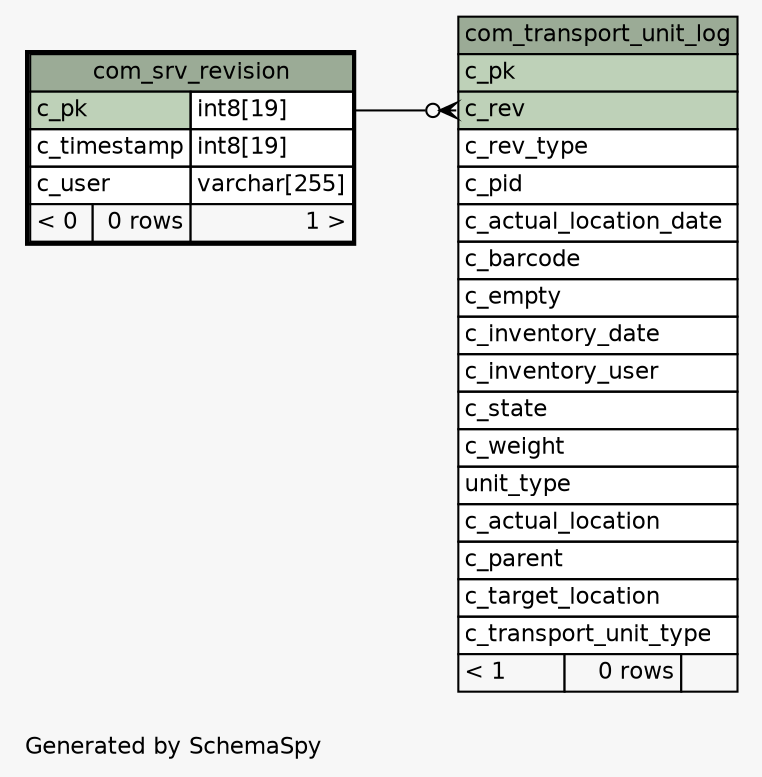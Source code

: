 // dot 2.38.0 on Linux 4.15.0-1080-gcp
// SchemaSpy rev Unknown
digraph "oneDegreeRelationshipsDiagram" {
  graph [
    rankdir="RL"
    bgcolor="#f7f7f7"
    label="\nGenerated by SchemaSpy"
    labeljust="l"
    nodesep="0.18"
    ranksep="0.46"
    fontname="Helvetica"
    fontsize="11"
  ];
  node [
    fontname="Helvetica"
    fontsize="11"
    shape="plaintext"
  ];
  edge [
    arrowsize="0.8"
  ];
  "com_transport_unit_log":"c_rev":w -> "com_srv_revision":"c_pk.type":e [arrowhead=none dir=back arrowtail=crowodot];
  "com_srv_revision" [
    label=<
    <TABLE BORDER="2" CELLBORDER="1" CELLSPACING="0" BGCOLOR="#ffffff">
      <TR><TD COLSPAN="3" BGCOLOR="#9bab96" ALIGN="CENTER">com_srv_revision</TD></TR>
      <TR><TD PORT="c_pk" COLSPAN="2" BGCOLOR="#bed1b8" ALIGN="LEFT">c_pk</TD><TD PORT="c_pk.type" ALIGN="LEFT">int8[19]</TD></TR>
      <TR><TD PORT="c_timestamp" COLSPAN="2" ALIGN="LEFT">c_timestamp</TD><TD PORT="c_timestamp.type" ALIGN="LEFT">int8[19]</TD></TR>
      <TR><TD PORT="c_user" COLSPAN="2" ALIGN="LEFT">c_user</TD><TD PORT="c_user.type" ALIGN="LEFT">varchar[255]</TD></TR>
      <TR><TD ALIGN="LEFT" BGCOLOR="#f7f7f7">&lt; 0</TD><TD ALIGN="RIGHT" BGCOLOR="#f7f7f7">0 rows</TD><TD ALIGN="RIGHT" BGCOLOR="#f7f7f7">1 &gt;</TD></TR>
    </TABLE>>
    URL="com_srv_revision.html"
    tooltip="com_srv_revision"
  ];
  "com_transport_unit_log" [
    label=<
    <TABLE BORDER="0" CELLBORDER="1" CELLSPACING="0" BGCOLOR="#ffffff">
      <TR><TD COLSPAN="3" BGCOLOR="#9bab96" ALIGN="CENTER">com_transport_unit_log</TD></TR>
      <TR><TD PORT="c_pk" COLSPAN="3" BGCOLOR="#bed1b8" ALIGN="LEFT">c_pk</TD></TR>
      <TR><TD PORT="c_rev" COLSPAN="3" BGCOLOR="#bed1b8" ALIGN="LEFT">c_rev</TD></TR>
      <TR><TD PORT="c_rev_type" COLSPAN="3" ALIGN="LEFT">c_rev_type</TD></TR>
      <TR><TD PORT="c_pid" COLSPAN="3" ALIGN="LEFT">c_pid</TD></TR>
      <TR><TD PORT="c_actual_location_date" COLSPAN="3" ALIGN="LEFT">c_actual_location_date</TD></TR>
      <TR><TD PORT="c_barcode" COLSPAN="3" ALIGN="LEFT">c_barcode</TD></TR>
      <TR><TD PORT="c_empty" COLSPAN="3" ALIGN="LEFT">c_empty</TD></TR>
      <TR><TD PORT="c_inventory_date" COLSPAN="3" ALIGN="LEFT">c_inventory_date</TD></TR>
      <TR><TD PORT="c_inventory_user" COLSPAN="3" ALIGN="LEFT">c_inventory_user</TD></TR>
      <TR><TD PORT="c_state" COLSPAN="3" ALIGN="LEFT">c_state</TD></TR>
      <TR><TD PORT="c_weight" COLSPAN="3" ALIGN="LEFT">c_weight</TD></TR>
      <TR><TD PORT="unit_type" COLSPAN="3" ALIGN="LEFT">unit_type</TD></TR>
      <TR><TD PORT="c_actual_location" COLSPAN="3" ALIGN="LEFT">c_actual_location</TD></TR>
      <TR><TD PORT="c_parent" COLSPAN="3" ALIGN="LEFT">c_parent</TD></TR>
      <TR><TD PORT="c_target_location" COLSPAN="3" ALIGN="LEFT">c_target_location</TD></TR>
      <TR><TD PORT="c_transport_unit_type" COLSPAN="3" ALIGN="LEFT">c_transport_unit_type</TD></TR>
      <TR><TD ALIGN="LEFT" BGCOLOR="#f7f7f7">&lt; 1</TD><TD ALIGN="RIGHT" BGCOLOR="#f7f7f7">0 rows</TD><TD ALIGN="RIGHT" BGCOLOR="#f7f7f7">  </TD></TR>
    </TABLE>>
    URL="com_transport_unit_log.html"
    tooltip="com_transport_unit_log"
  ];
}
